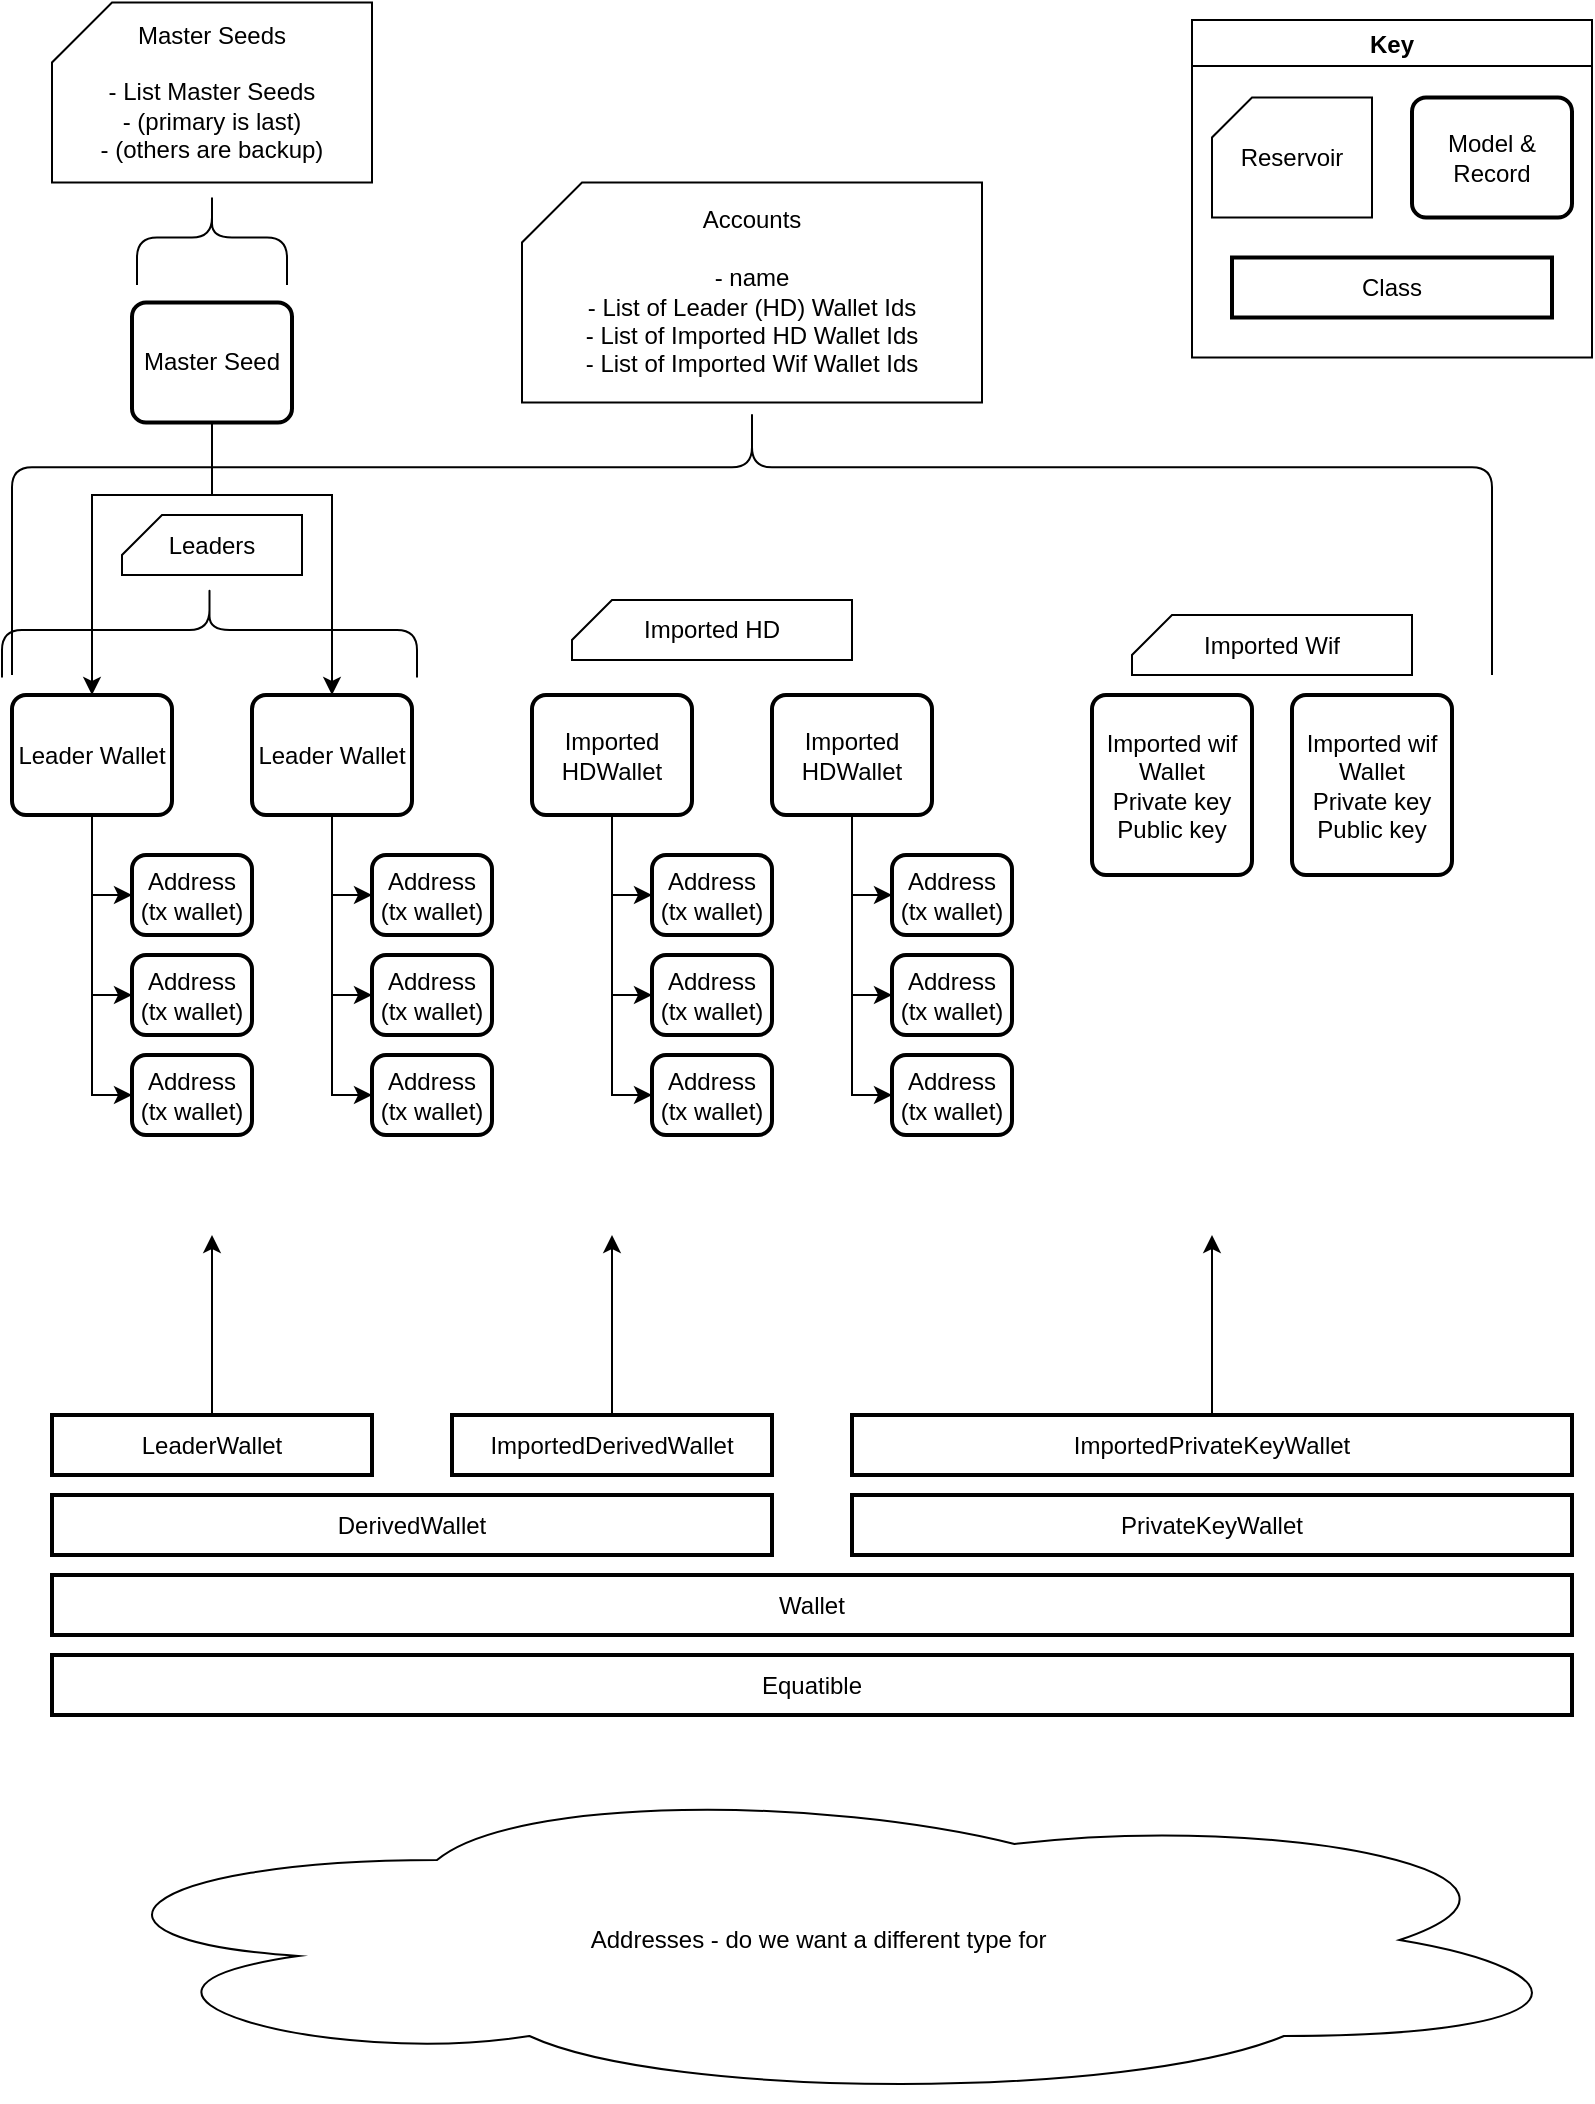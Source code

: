 <mxfile>
    <diagram id="B2Imsyf_CLR86bu_pUIC" name="Page-1">
        <mxGraphModel dx="1407" dy="617" grid="1" gridSize="10" guides="1" tooltips="1" connect="1" arrows="1" fold="1" page="1" pageScale="1" pageWidth="850" pageHeight="1100" math="0" shadow="0">
            <root>
                <mxCell id="0"/>
                <mxCell id="1" parent="0"/>
                <mxCell id="186" value="" style="shape=curlyBracket;whiteSpace=wrap;html=1;rounded=1;flipH=1;rotation=-90;size=0.231;" vertex="1" parent="1">
                    <mxGeometry x="332.5" y="-80" width="135" height="740" as="geometry"/>
                </mxCell>
                <mxCell id="127" style="edgeStyle=orthogonalEdgeStyle;rounded=0;orthogonalLoop=1;jettySize=auto;html=1;entryX=0.5;entryY=0;entryDx=0;entryDy=0;exitX=0.5;exitY=1;exitDx=0;exitDy=0;" edge="1" parent="1" source="5" target="126">
                    <mxGeometry relative="1" as="geometry">
                        <Array as="points">
                            <mxPoint x="130" y="267.5"/>
                            <mxPoint x="190" y="267.5"/>
                        </Array>
                    </mxGeometry>
                </mxCell>
                <mxCell id="129" style="edgeStyle=orthogonalEdgeStyle;rounded=0;orthogonalLoop=1;jettySize=auto;html=1;entryX=0.5;entryY=0;entryDx=0;entryDy=0;exitX=0.5;exitY=1;exitDx=0;exitDy=0;" edge="1" parent="1" source="5" target="128">
                    <mxGeometry relative="1" as="geometry">
                        <Array as="points">
                            <mxPoint x="130" y="267.5"/>
                            <mxPoint x="70" y="267.5"/>
                        </Array>
                    </mxGeometry>
                </mxCell>
                <mxCell id="5" value="Master Seed" style="rounded=1;whiteSpace=wrap;html=1;absoluteArcSize=1;arcSize=14;strokeWidth=2;" parent="1" vertex="1">
                    <mxGeometry x="90" y="171.25" width="80" height="60" as="geometry"/>
                </mxCell>
                <mxCell id="147" style="edgeStyle=orthogonalEdgeStyle;rounded=0;orthogonalLoop=1;jettySize=auto;html=1;exitX=0.5;exitY=1;exitDx=0;exitDy=0;entryX=0;entryY=0.5;entryDx=0;entryDy=0;" edge="1" parent="1" source="126" target="143">
                    <mxGeometry relative="1" as="geometry"/>
                </mxCell>
                <mxCell id="148" style="edgeStyle=orthogonalEdgeStyle;rounded=0;orthogonalLoop=1;jettySize=auto;html=1;exitX=0.5;exitY=1;exitDx=0;exitDy=0;entryX=0;entryY=0.5;entryDx=0;entryDy=0;" edge="1" parent="1" source="126" target="142">
                    <mxGeometry relative="1" as="geometry"/>
                </mxCell>
                <mxCell id="149" style="edgeStyle=orthogonalEdgeStyle;rounded=0;orthogonalLoop=1;jettySize=auto;html=1;exitX=0.5;exitY=1;exitDx=0;exitDy=0;entryX=0;entryY=0.5;entryDx=0;entryDy=0;" edge="1" parent="1" source="126" target="141">
                    <mxGeometry relative="1" as="geometry"/>
                </mxCell>
                <mxCell id="126" value="Leader Wallet" style="rounded=1;whiteSpace=wrap;html=1;absoluteArcSize=1;arcSize=14;strokeWidth=2;" vertex="1" parent="1">
                    <mxGeometry x="150" y="367.5" width="80" height="60" as="geometry"/>
                </mxCell>
                <mxCell id="150" style="edgeStyle=orthogonalEdgeStyle;rounded=0;orthogonalLoop=1;jettySize=auto;html=1;exitX=0.5;exitY=1;exitDx=0;exitDy=0;entryX=0;entryY=0.5;entryDx=0;entryDy=0;" edge="1" parent="1" source="128" target="146">
                    <mxGeometry relative="1" as="geometry"/>
                </mxCell>
                <mxCell id="151" style="edgeStyle=orthogonalEdgeStyle;rounded=0;orthogonalLoop=1;jettySize=auto;html=1;exitX=0.5;exitY=1;exitDx=0;exitDy=0;entryX=0;entryY=0.5;entryDx=0;entryDy=0;" edge="1" parent="1" source="128" target="145">
                    <mxGeometry relative="1" as="geometry"/>
                </mxCell>
                <mxCell id="152" style="edgeStyle=orthogonalEdgeStyle;rounded=0;orthogonalLoop=1;jettySize=auto;html=1;exitX=0.5;exitY=1;exitDx=0;exitDy=0;entryX=0;entryY=0.5;entryDx=0;entryDy=0;" edge="1" parent="1" source="128" target="144">
                    <mxGeometry relative="1" as="geometry"/>
                </mxCell>
                <mxCell id="128" value="Leader Wallet" style="rounded=1;whiteSpace=wrap;html=1;absoluteArcSize=1;arcSize=14;strokeWidth=2;" vertex="1" parent="1">
                    <mxGeometry x="30" y="367.5" width="80" height="60" as="geometry"/>
                </mxCell>
                <mxCell id="141" value="Address&lt;br&gt;(tx wallet)" style="rounded=1;whiteSpace=wrap;html=1;absoluteArcSize=1;arcSize=14;strokeWidth=2;" vertex="1" parent="1">
                    <mxGeometry x="210" y="447.5" width="60" height="40" as="geometry"/>
                </mxCell>
                <mxCell id="142" value="Address&lt;br&gt;(tx wallet)" style="rounded=1;whiteSpace=wrap;html=1;absoluteArcSize=1;arcSize=14;strokeWidth=2;" vertex="1" parent="1">
                    <mxGeometry x="210" y="497.5" width="60" height="40" as="geometry"/>
                </mxCell>
                <mxCell id="143" value="Address&lt;br&gt;(tx wallet)" style="rounded=1;whiteSpace=wrap;html=1;absoluteArcSize=1;arcSize=14;strokeWidth=2;" vertex="1" parent="1">
                    <mxGeometry x="210" y="547.5" width="60" height="40" as="geometry"/>
                </mxCell>
                <mxCell id="144" value="Address&lt;br&gt;(tx wallet)" style="rounded=1;whiteSpace=wrap;html=1;absoluteArcSize=1;arcSize=14;strokeWidth=2;" vertex="1" parent="1">
                    <mxGeometry x="90" y="447.5" width="60" height="40" as="geometry"/>
                </mxCell>
                <mxCell id="145" value="Address&lt;br&gt;(tx wallet)" style="rounded=1;whiteSpace=wrap;html=1;absoluteArcSize=1;arcSize=14;strokeWidth=2;" vertex="1" parent="1">
                    <mxGeometry x="90" y="497.5" width="60" height="40" as="geometry"/>
                </mxCell>
                <mxCell id="146" value="Address&lt;br&gt;(tx wallet)" style="rounded=1;whiteSpace=wrap;html=1;absoluteArcSize=1;arcSize=14;strokeWidth=2;" vertex="1" parent="1">
                    <mxGeometry x="90" y="547.5" width="60" height="40" as="geometry"/>
                </mxCell>
                <mxCell id="157" style="edgeStyle=orthogonalEdgeStyle;rounded=0;orthogonalLoop=1;jettySize=auto;html=1;exitX=0.5;exitY=1;exitDx=0;exitDy=0;entryX=0;entryY=0.5;entryDx=0;entryDy=0;" edge="1" parent="1" source="153" target="156">
                    <mxGeometry relative="1" as="geometry"/>
                </mxCell>
                <mxCell id="158" style="edgeStyle=orthogonalEdgeStyle;rounded=0;orthogonalLoop=1;jettySize=auto;html=1;exitX=0.5;exitY=1;exitDx=0;exitDy=0;entryX=0;entryY=0.5;entryDx=0;entryDy=0;" edge="1" parent="1" source="153" target="155">
                    <mxGeometry relative="1" as="geometry"/>
                </mxCell>
                <mxCell id="159" style="edgeStyle=orthogonalEdgeStyle;rounded=0;orthogonalLoop=1;jettySize=auto;html=1;exitX=0.5;exitY=1;exitDx=0;exitDy=0;entryX=0;entryY=0.5;entryDx=0;entryDy=0;" edge="1" parent="1" source="153" target="154">
                    <mxGeometry relative="1" as="geometry"/>
                </mxCell>
                <mxCell id="153" value="Imported HDWallet" style="rounded=1;whiteSpace=wrap;html=1;absoluteArcSize=1;arcSize=14;strokeWidth=2;" vertex="1" parent="1">
                    <mxGeometry x="410" y="367.5" width="80" height="60" as="geometry"/>
                </mxCell>
                <mxCell id="154" value="Address&lt;br&gt;(tx wallet)" style="rounded=1;whiteSpace=wrap;html=1;absoluteArcSize=1;arcSize=14;strokeWidth=2;" vertex="1" parent="1">
                    <mxGeometry x="470" y="447.5" width="60" height="40" as="geometry"/>
                </mxCell>
                <mxCell id="155" value="Address&lt;br&gt;(tx wallet)" style="rounded=1;whiteSpace=wrap;html=1;absoluteArcSize=1;arcSize=14;strokeWidth=2;" vertex="1" parent="1">
                    <mxGeometry x="470" y="497.5" width="60" height="40" as="geometry"/>
                </mxCell>
                <mxCell id="156" value="Address&lt;br&gt;(tx wallet)" style="rounded=1;whiteSpace=wrap;html=1;absoluteArcSize=1;arcSize=14;strokeWidth=2;" vertex="1" parent="1">
                    <mxGeometry x="470" y="547.5" width="60" height="40" as="geometry"/>
                </mxCell>
                <mxCell id="163" value="Imported wif Wallet&lt;br&gt;Private key&lt;br&gt;Public key" style="rounded=1;whiteSpace=wrap;html=1;absoluteArcSize=1;arcSize=14;strokeWidth=2;" vertex="1" parent="1">
                    <mxGeometry x="570" y="367.5" width="80" height="90" as="geometry"/>
                </mxCell>
                <mxCell id="169" style="edgeStyle=orthogonalEdgeStyle;rounded=0;orthogonalLoop=1;jettySize=auto;html=1;exitX=0.5;exitY=1;exitDx=0;exitDy=0;entryX=0;entryY=0.5;entryDx=0;entryDy=0;" edge="1" parent="1" source="172" target="175">
                    <mxGeometry relative="1" as="geometry"/>
                </mxCell>
                <mxCell id="170" style="edgeStyle=orthogonalEdgeStyle;rounded=0;orthogonalLoop=1;jettySize=auto;html=1;exitX=0.5;exitY=1;exitDx=0;exitDy=0;entryX=0;entryY=0.5;entryDx=0;entryDy=0;" edge="1" parent="1" source="172" target="174">
                    <mxGeometry relative="1" as="geometry"/>
                </mxCell>
                <mxCell id="171" style="edgeStyle=orthogonalEdgeStyle;rounded=0;orthogonalLoop=1;jettySize=auto;html=1;exitX=0.5;exitY=1;exitDx=0;exitDy=0;entryX=0;entryY=0.5;entryDx=0;entryDy=0;" edge="1" parent="1" source="172" target="173">
                    <mxGeometry relative="1" as="geometry"/>
                </mxCell>
                <mxCell id="172" value="Imported HDWallet" style="rounded=1;whiteSpace=wrap;html=1;absoluteArcSize=1;arcSize=14;strokeWidth=2;" vertex="1" parent="1">
                    <mxGeometry x="290" y="367.5" width="80" height="60" as="geometry"/>
                </mxCell>
                <mxCell id="173" value="Address&lt;br&gt;(tx wallet)" style="rounded=1;whiteSpace=wrap;html=1;absoluteArcSize=1;arcSize=14;strokeWidth=2;" vertex="1" parent="1">
                    <mxGeometry x="350" y="447.5" width="60" height="40" as="geometry"/>
                </mxCell>
                <mxCell id="174" value="Address&lt;br&gt;(tx wallet)" style="rounded=1;whiteSpace=wrap;html=1;absoluteArcSize=1;arcSize=14;strokeWidth=2;" vertex="1" parent="1">
                    <mxGeometry x="350" y="497.5" width="60" height="40" as="geometry"/>
                </mxCell>
                <mxCell id="175" value="Address&lt;br&gt;(tx wallet)" style="rounded=1;whiteSpace=wrap;html=1;absoluteArcSize=1;arcSize=14;strokeWidth=2;" vertex="1" parent="1">
                    <mxGeometry x="350" y="547.5" width="60" height="40" as="geometry"/>
                </mxCell>
                <mxCell id="184" value="Accounts&lt;br&gt;&lt;br&gt;- name&lt;br&gt;- List of Leader (HD) Wallet Ids&lt;br&gt;- List of Imported HD Wallet Ids&lt;br&gt;- List of Imported Wif Wallet Ids" style="shape=card;whiteSpace=wrap;html=1;" vertex="1" parent="1">
                    <mxGeometry x="285" y="111.25" width="230" height="110" as="geometry"/>
                </mxCell>
                <mxCell id="185" value="Imported wif Wallet&lt;br&gt;Private key&lt;br&gt;Public key" style="rounded=1;whiteSpace=wrap;html=1;absoluteArcSize=1;arcSize=14;strokeWidth=2;" vertex="1" parent="1">
                    <mxGeometry x="670" y="367.5" width="80" height="90" as="geometry"/>
                </mxCell>
                <mxCell id="187" value="Equatible" style="rounded=0;whiteSpace=wrap;html=1;absoluteArcSize=1;arcSize=14;strokeWidth=2;" vertex="1" parent="1">
                    <mxGeometry x="50" y="847.5" width="760" height="30" as="geometry"/>
                </mxCell>
                <mxCell id="188" value="Wallet" style="rounded=0;whiteSpace=wrap;html=1;absoluteArcSize=1;arcSize=14;strokeWidth=2;" vertex="1" parent="1">
                    <mxGeometry x="50" y="807.5" width="760" height="30" as="geometry"/>
                </mxCell>
                <mxCell id="189" value="DerivedWallet" style="rounded=0;whiteSpace=wrap;html=1;absoluteArcSize=1;arcSize=14;strokeWidth=2;" vertex="1" parent="1">
                    <mxGeometry x="50" y="767.5" width="360" height="30" as="geometry"/>
                </mxCell>
                <mxCell id="190" value="PrivateKeyWallet" style="rounded=0;whiteSpace=wrap;html=1;absoluteArcSize=1;arcSize=14;strokeWidth=2;" vertex="1" parent="1">
                    <mxGeometry x="450" y="767.5" width="360" height="30" as="geometry"/>
                </mxCell>
                <mxCell id="191" value="ImportedPrivateKeyWallet" style="rounded=0;whiteSpace=wrap;html=1;absoluteArcSize=1;arcSize=14;strokeWidth=2;" vertex="1" parent="1">
                    <mxGeometry x="450" y="727.5" width="360" height="30" as="geometry"/>
                </mxCell>
                <mxCell id="195" style="rounded=0;orthogonalLoop=1;jettySize=auto;html=1;" edge="1" parent="1" source="192">
                    <mxGeometry relative="1" as="geometry">
                        <mxPoint x="330" y="637.5" as="targetPoint"/>
                    </mxGeometry>
                </mxCell>
                <mxCell id="192" value="ImportedDerivedWallet" style="rounded=0;whiteSpace=wrap;html=1;absoluteArcSize=1;arcSize=14;strokeWidth=2;" vertex="1" parent="1">
                    <mxGeometry x="250" y="727.5" width="160" height="30" as="geometry"/>
                </mxCell>
                <mxCell id="197" style="edgeStyle=none;rounded=0;orthogonalLoop=1;jettySize=auto;html=1;" edge="1" parent="1" source="193">
                    <mxGeometry relative="1" as="geometry">
                        <mxPoint x="130" y="637.5" as="targetPoint"/>
                    </mxGeometry>
                </mxCell>
                <mxCell id="193" value="LeaderWallet" style="rounded=0;whiteSpace=wrap;html=1;absoluteArcSize=1;arcSize=14;strokeWidth=2;" vertex="1" parent="1">
                    <mxGeometry x="50" y="727.5" width="160" height="30" as="geometry"/>
                </mxCell>
                <mxCell id="194" value="" style="endArrow=classic;html=1;exitX=0.5;exitY=0;exitDx=0;exitDy=0;" edge="1" parent="1" source="191">
                    <mxGeometry width="50" height="50" relative="1" as="geometry">
                        <mxPoint x="730" y="717.5" as="sourcePoint"/>
                        <mxPoint x="630" y="637.5" as="targetPoint"/>
                    </mxGeometry>
                </mxCell>
                <mxCell id="198" value="Master Seeds&lt;br&gt;&lt;br&gt;- List Master Seeds&lt;br&gt;- (primary is last)&lt;br&gt;- (others are backup)" style="shape=card;whiteSpace=wrap;html=1;" vertex="1" parent="1">
                    <mxGeometry x="50" y="21.25" width="160" height="90" as="geometry"/>
                </mxCell>
                <mxCell id="200" value="" style="shape=curlyBracket;whiteSpace=wrap;html=1;rounded=1;flipH=1;rotation=-90;" vertex="1" parent="1">
                    <mxGeometry x="106.25" y="101.25" width="47.5" height="75" as="geometry"/>
                </mxCell>
                <mxCell id="201" value="Key" style="swimlane;" vertex="1" parent="1">
                    <mxGeometry x="620" y="30" width="200" height="168.75" as="geometry"/>
                </mxCell>
                <mxCell id="202" value="Reservoir" style="shape=card;whiteSpace=wrap;html=1;size=20;" vertex="1" parent="201">
                    <mxGeometry x="10" y="38.75" width="80" height="60" as="geometry"/>
                </mxCell>
                <mxCell id="203" value="Model &amp;amp; Record" style="rounded=1;whiteSpace=wrap;html=1;absoluteArcSize=1;arcSize=14;strokeWidth=2;" vertex="1" parent="201">
                    <mxGeometry x="110" y="38.75" width="80" height="60" as="geometry"/>
                </mxCell>
                <mxCell id="205" value="Class" style="rounded=0;whiteSpace=wrap;html=1;absoluteArcSize=1;arcSize=14;strokeWidth=2;" vertex="1" parent="201">
                    <mxGeometry x="20" y="118.75" width="160" height="30" as="geometry"/>
                </mxCell>
                <mxCell id="206" value="Imported Wif" style="shape=card;whiteSpace=wrap;html=1;size=20;" vertex="1" parent="1">
                    <mxGeometry x="590" y="327.5" width="140" height="30" as="geometry"/>
                </mxCell>
                <mxCell id="207" value="Leaders" style="shape=card;whiteSpace=wrap;html=1;size=20;" vertex="1" parent="1">
                    <mxGeometry x="85" y="277.5" width="90" height="30" as="geometry"/>
                </mxCell>
                <mxCell id="208" value="Imported HD" style="shape=card;whiteSpace=wrap;html=1;size=20;" vertex="1" parent="1">
                    <mxGeometry x="310" y="320" width="140" height="30" as="geometry"/>
                </mxCell>
                <mxCell id="209" value="" style="shape=curlyBracket;whiteSpace=wrap;html=1;rounded=1;flipH=1;rotation=-90;" vertex="1" parent="1">
                    <mxGeometry x="105" y="231.25" width="47.5" height="207.5" as="geometry"/>
                </mxCell>
                <mxCell id="212" value="Addresses - do we want a different type for&amp;nbsp;" style="ellipse;shape=cloud;whiteSpace=wrap;html=1;rounded=0;" vertex="1" parent="1">
                    <mxGeometry x="50" y="910" width="770" height="160" as="geometry"/>
                </mxCell>
            </root>
        </mxGraphModel>
    </diagram>
</mxfile>